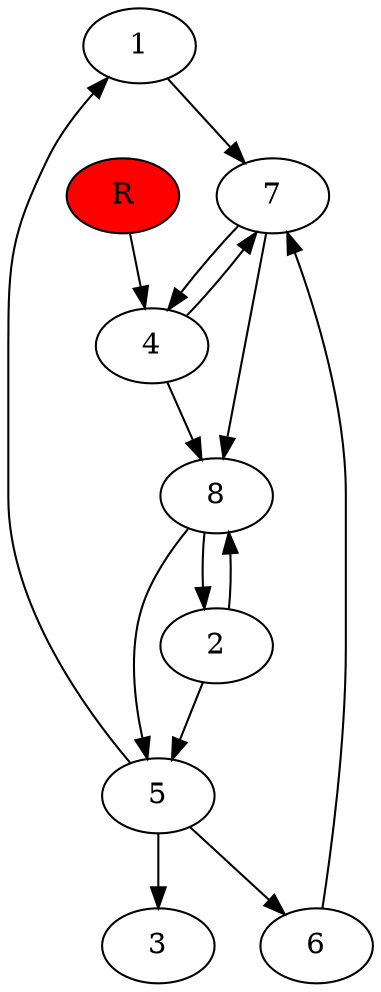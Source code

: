 digraph prb10193 {
	1
	2
	3
	4
	5
	6
	7
	8
	R [fillcolor="#ff0000" style=filled]
	1 -> 7
	2 -> 5
	2 -> 8
	4 -> 7
	4 -> 8
	5 -> 1
	5 -> 3
	5 -> 6
	6 -> 7
	7 -> 4
	7 -> 8
	8 -> 2
	8 -> 5
	R -> 4
}
